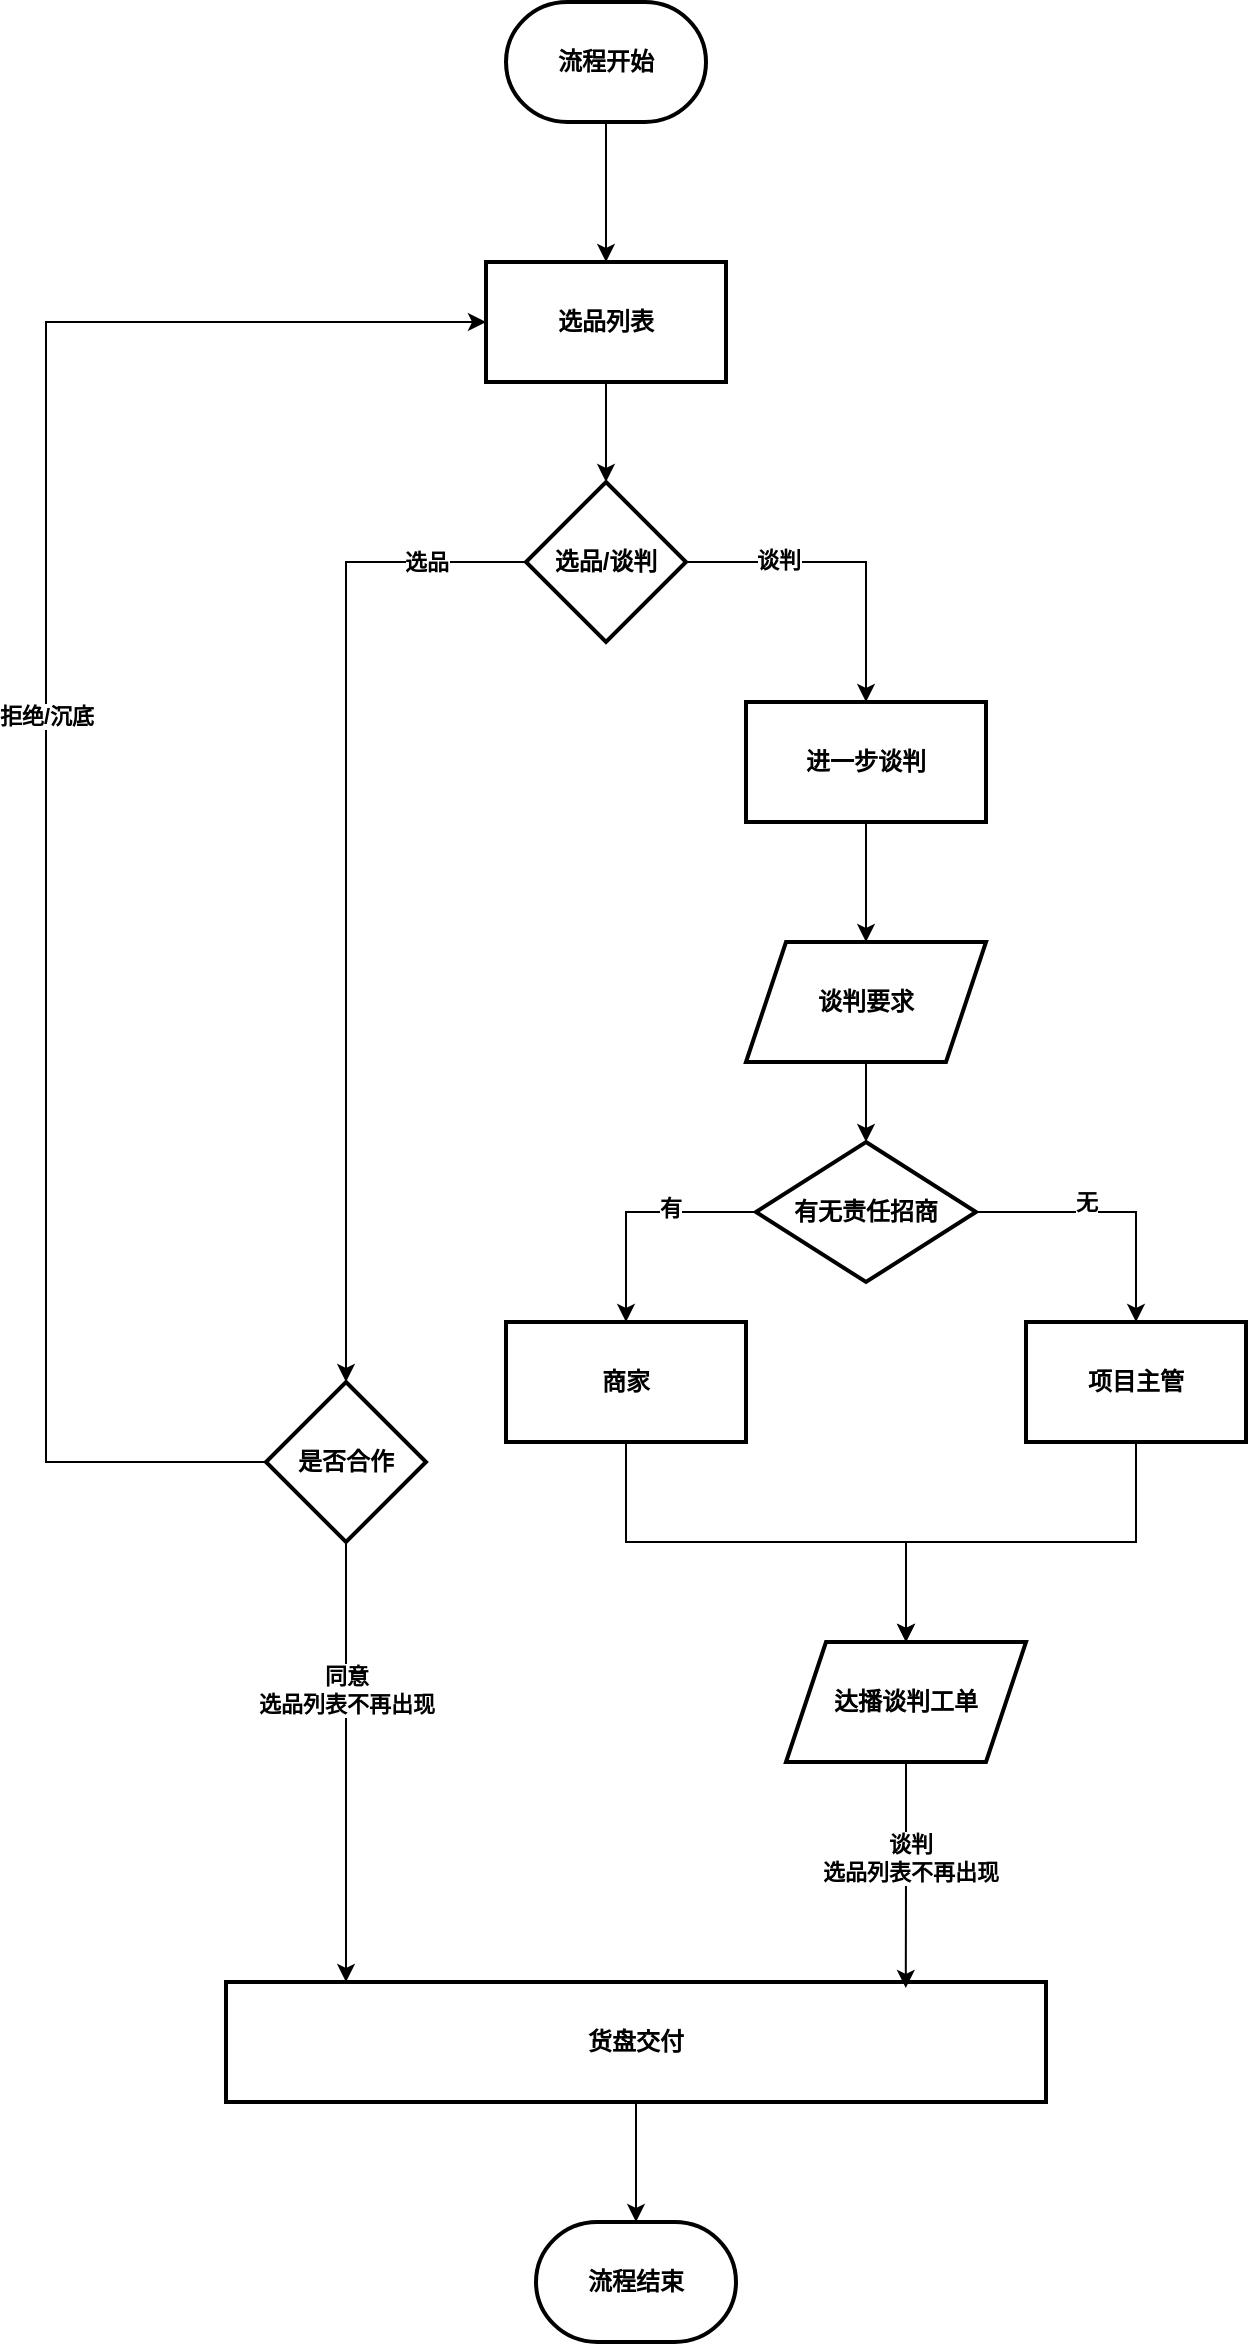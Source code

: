 <mxfile version="24.8.3">
  <diagram id="6a731a19-8d31-9384-78a2-239565b7b9f0" name="Page-1">
    <mxGraphModel dx="1461" dy="856" grid="1" gridSize="10" guides="1" tooltips="1" connect="1" arrows="1" fold="1" page="1" pageScale="1" pageWidth="1169" pageHeight="827" background="none" math="0" shadow="0">
      <root>
        <mxCell id="0" />
        <mxCell id="1" parent="0" />
        <mxCell id="iABk7eFlt_HiPnqLGj1Q-3" style="edgeStyle=orthogonalEdgeStyle;rounded=0;orthogonalLoop=1;jettySize=auto;html=1;" edge="1" parent="1" source="knzg4UQVhOJGmWxCUilU-73" target="knzg4UQVhOJGmWxCUilU-82">
          <mxGeometry relative="1" as="geometry" />
        </mxCell>
        <mxCell id="knzg4UQVhOJGmWxCUilU-73" value="&lt;span&gt;流程开始&lt;/span&gt;" style="strokeWidth=2;html=1;shape=mxgraph.flowchart.terminator;whiteSpace=wrap;fontStyle=1" parent="1" vertex="1">
          <mxGeometry x="410" y="40" width="100" height="60" as="geometry" />
        </mxCell>
        <mxCell id="knzg4UQVhOJGmWxCUilU-83" value="" style="edgeStyle=orthogonalEdgeStyle;rounded=0;orthogonalLoop=1;jettySize=auto;html=1;fontStyle=1;entryX=0.5;entryY=0;entryDx=0;entryDy=0;" parent="1" source="knzg4UQVhOJGmWxCUilU-77" target="knzg4UQVhOJGmWxCUilU-88" edge="1">
          <mxGeometry relative="1" as="geometry">
            <mxPoint x="330" y="320" as="targetPoint" />
          </mxGeometry>
        </mxCell>
        <mxCell id="knzg4UQVhOJGmWxCUilU-84" value="&lt;span&gt;选品&lt;/span&gt;" style="edgeLabel;html=1;align=center;verticalAlign=middle;resizable=0;points=[];fontStyle=1" parent="knzg4UQVhOJGmWxCUilU-83" vertex="1" connectable="0">
          <mxGeometry x="-0.312" y="4" relative="1" as="geometry">
            <mxPoint x="36" y="-82" as="offset" />
          </mxGeometry>
        </mxCell>
        <mxCell id="knzg4UQVhOJGmWxCUilU-86" value="" style="edgeStyle=orthogonalEdgeStyle;rounded=0;orthogonalLoop=1;jettySize=auto;html=1;fontStyle=1" parent="1" source="knzg4UQVhOJGmWxCUilU-77" target="knzg4UQVhOJGmWxCUilU-85" edge="1">
          <mxGeometry relative="1" as="geometry" />
        </mxCell>
        <mxCell id="knzg4UQVhOJGmWxCUilU-87" value="&lt;span&gt;谈判&lt;/span&gt;" style="edgeLabel;html=1;align=center;verticalAlign=middle;resizable=0;points=[];fontStyle=1" parent="knzg4UQVhOJGmWxCUilU-86" vertex="1" connectable="0">
          <mxGeometry x="-0.425" y="1" relative="1" as="geometry">
            <mxPoint as="offset" />
          </mxGeometry>
        </mxCell>
        <mxCell id="knzg4UQVhOJGmWxCUilU-77" value="选品/谈判" style="rhombus;whiteSpace=wrap;html=1;strokeWidth=2;fontStyle=1" parent="1" vertex="1">
          <mxGeometry x="420" y="280" width="80" height="80" as="geometry" />
        </mxCell>
        <mxCell id="iABk7eFlt_HiPnqLGj1Q-4" style="edgeStyle=orthogonalEdgeStyle;rounded=0;orthogonalLoop=1;jettySize=auto;html=1;entryX=0.5;entryY=0;entryDx=0;entryDy=0;" edge="1" parent="1" source="knzg4UQVhOJGmWxCUilU-82" target="knzg4UQVhOJGmWxCUilU-77">
          <mxGeometry relative="1" as="geometry" />
        </mxCell>
        <mxCell id="knzg4UQVhOJGmWxCUilU-82" value="选品列表" style="whiteSpace=wrap;html=1;strokeWidth=2;fontStyle=1" parent="1" vertex="1">
          <mxGeometry x="400" y="170" width="120" height="60" as="geometry" />
        </mxCell>
        <mxCell id="iABk7eFlt_HiPnqLGj1Q-5" style="edgeStyle=orthogonalEdgeStyle;rounded=0;orthogonalLoop=1;jettySize=auto;html=1;entryX=0.5;entryY=0;entryDx=0;entryDy=0;" edge="1" parent="1" source="knzg4UQVhOJGmWxCUilU-85" target="knzg4UQVhOJGmWxCUilU-96">
          <mxGeometry relative="1" as="geometry" />
        </mxCell>
        <mxCell id="knzg4UQVhOJGmWxCUilU-85" value="进一步谈判" style="whiteSpace=wrap;html=1;strokeWidth=2;fontStyle=1" parent="1" vertex="1">
          <mxGeometry x="530" y="390" width="120" height="60" as="geometry" />
        </mxCell>
        <mxCell id="knzg4UQVhOJGmWxCUilU-92" value="" style="edgeStyle=orthogonalEdgeStyle;rounded=0;orthogonalLoop=1;jettySize=auto;html=1;fontStyle=1" parent="1" source="knzg4UQVhOJGmWxCUilU-88" target="knzg4UQVhOJGmWxCUilU-91" edge="1">
          <mxGeometry relative="1" as="geometry">
            <Array as="points">
              <mxPoint x="330" y="890" />
              <mxPoint x="330" y="890" />
            </Array>
          </mxGeometry>
        </mxCell>
        <mxCell id="knzg4UQVhOJGmWxCUilU-93" value="&lt;span&gt;同意&lt;/span&gt;&lt;div&gt;&lt;span&gt;选品列表不再出现&lt;/span&gt;&lt;/div&gt;" style="edgeLabel;html=1;align=center;verticalAlign=middle;resizable=0;points=[];fontStyle=1" parent="knzg4UQVhOJGmWxCUilU-92" vertex="1" connectable="0">
          <mxGeometry x="-0.333" relative="1" as="geometry">
            <mxPoint as="offset" />
          </mxGeometry>
        </mxCell>
        <mxCell id="knzg4UQVhOJGmWxCUilU-94" style="edgeStyle=orthogonalEdgeStyle;rounded=0;orthogonalLoop=1;jettySize=auto;html=1;entryX=0;entryY=0.5;entryDx=0;entryDy=0;exitX=0;exitY=0.5;exitDx=0;exitDy=0;fontStyle=1" parent="1" source="knzg4UQVhOJGmWxCUilU-88" target="knzg4UQVhOJGmWxCUilU-82" edge="1">
          <mxGeometry relative="1" as="geometry">
            <mxPoint x="289.998" y="809.998" as="sourcePoint" />
            <mxPoint x="229.95" y="389.95" as="targetPoint" />
            <Array as="points">
              <mxPoint x="180" y="770" />
              <mxPoint x="180" y="200" />
            </Array>
          </mxGeometry>
        </mxCell>
        <mxCell id="knzg4UQVhOJGmWxCUilU-95" value="&lt;span&gt;拒绝/沉底&lt;/span&gt;" style="edgeLabel;html=1;align=center;verticalAlign=middle;resizable=0;points=[];fontStyle=1" parent="knzg4UQVhOJGmWxCUilU-94" vertex="1" connectable="0">
          <mxGeometry x="0.046" y="5" relative="1" as="geometry">
            <mxPoint x="5" y="-13" as="offset" />
          </mxGeometry>
        </mxCell>
        <mxCell id="knzg4UQVhOJGmWxCUilU-88" value="是否合作" style="rhombus;whiteSpace=wrap;html=1;strokeWidth=2;fontStyle=1" parent="1" vertex="1">
          <mxGeometry x="290" y="730" width="80" height="80" as="geometry" />
        </mxCell>
        <mxCell id="knzg4UQVhOJGmWxCUilU-91" value="货盘交付" style="whiteSpace=wrap;html=1;strokeWidth=2;fontStyle=1" parent="1" vertex="1">
          <mxGeometry x="270" y="1030" width="410" height="60" as="geometry" />
        </mxCell>
        <mxCell id="knzg4UQVhOJGmWxCUilU-101" value="" style="edgeStyle=orthogonalEdgeStyle;rounded=0;orthogonalLoop=1;jettySize=auto;html=1;fontStyle=1" parent="1" source="knzg4UQVhOJGmWxCUilU-96" target="knzg4UQVhOJGmWxCUilU-100" edge="1">
          <mxGeometry relative="1" as="geometry" />
        </mxCell>
        <mxCell id="knzg4UQVhOJGmWxCUilU-96" value="谈判要求" style="shape=parallelogram;perimeter=parallelogramPerimeter;whiteSpace=wrap;html=1;fixedSize=1;strokeWidth=2;fontStyle=1" parent="1" vertex="1">
          <mxGeometry x="530" y="510" width="120" height="60" as="geometry" />
        </mxCell>
        <mxCell id="knzg4UQVhOJGmWxCUilU-105" value="" style="edgeStyle=orthogonalEdgeStyle;rounded=0;orthogonalLoop=1;jettySize=auto;html=1;fontStyle=1" parent="1" source="knzg4UQVhOJGmWxCUilU-100" target="knzg4UQVhOJGmWxCUilU-104" edge="1">
          <mxGeometry relative="1" as="geometry" />
        </mxCell>
        <mxCell id="knzg4UQVhOJGmWxCUilU-106" value="&lt;span&gt;有&lt;/span&gt;" style="edgeLabel;html=1;align=center;verticalAlign=middle;resizable=0;points=[];fontStyle=1" parent="knzg4UQVhOJGmWxCUilU-105" vertex="1" connectable="0">
          <mxGeometry x="-0.271" y="-2" relative="1" as="geometry">
            <mxPoint as="offset" />
          </mxGeometry>
        </mxCell>
        <mxCell id="knzg4UQVhOJGmWxCUilU-113" style="edgeStyle=orthogonalEdgeStyle;rounded=0;orthogonalLoop=1;jettySize=auto;html=1;fontStyle=1" parent="1" source="knzg4UQVhOJGmWxCUilU-100" target="knzg4UQVhOJGmWxCUilU-102" edge="1">
          <mxGeometry relative="1" as="geometry" />
        </mxCell>
        <mxCell id="knzg4UQVhOJGmWxCUilU-115" value="&lt;span&gt;无&lt;/span&gt;" style="edgeLabel;html=1;align=center;verticalAlign=middle;resizable=0;points=[];fontStyle=1" parent="knzg4UQVhOJGmWxCUilU-113" vertex="1" connectable="0">
          <mxGeometry x="-0.319" y="-2" relative="1" as="geometry">
            <mxPoint x="9" y="-7" as="offset" />
          </mxGeometry>
        </mxCell>
        <mxCell id="knzg4UQVhOJGmWxCUilU-100" value="有无责任招商" style="rhombus;whiteSpace=wrap;html=1;strokeWidth=2;fontStyle=1" parent="1" vertex="1">
          <mxGeometry x="535" y="610" width="110" height="70" as="geometry" />
        </mxCell>
        <mxCell id="knzg4UQVhOJGmWxCUilU-114" style="edgeStyle=orthogonalEdgeStyle;rounded=0;orthogonalLoop=1;jettySize=auto;html=1;entryX=0.5;entryY=0;entryDx=0;entryDy=0;fontStyle=1" parent="1" source="knzg4UQVhOJGmWxCUilU-102" target="knzg4UQVhOJGmWxCUilU-108" edge="1">
          <mxGeometry relative="1" as="geometry" />
        </mxCell>
        <mxCell id="knzg4UQVhOJGmWxCUilU-102" value="项目主管" style="whiteSpace=wrap;html=1;strokeWidth=2;fontStyle=1" parent="1" vertex="1">
          <mxGeometry x="670" y="700" width="110" height="60" as="geometry" />
        </mxCell>
        <mxCell id="knzg4UQVhOJGmWxCUilU-109" value="" style="edgeStyle=orthogonalEdgeStyle;rounded=0;orthogonalLoop=1;jettySize=auto;html=1;exitX=0.5;exitY=1;exitDx=0;exitDy=0;fontStyle=1" parent="1" source="knzg4UQVhOJGmWxCUilU-104" target="knzg4UQVhOJGmWxCUilU-108" edge="1">
          <mxGeometry relative="1" as="geometry" />
        </mxCell>
        <mxCell id="knzg4UQVhOJGmWxCUilU-104" value="商家" style="whiteSpace=wrap;html=1;strokeWidth=2;fontStyle=1" parent="1" vertex="1">
          <mxGeometry x="410" y="700" width="120" height="60" as="geometry" />
        </mxCell>
        <mxCell id="knzg4UQVhOJGmWxCUilU-108" value="达播谈判工单" style="shape=parallelogram;perimeter=parallelogramPerimeter;whiteSpace=wrap;html=1;fixedSize=1;strokeWidth=2;fontStyle=1" parent="1" vertex="1">
          <mxGeometry x="550" y="860" width="120" height="60" as="geometry" />
        </mxCell>
        <mxCell id="knzg4UQVhOJGmWxCUilU-116" style="edgeStyle=orthogonalEdgeStyle;rounded=0;orthogonalLoop=1;jettySize=auto;html=1;entryX=0.829;entryY=0.05;entryDx=0;entryDy=0;entryPerimeter=0;fontStyle=1" parent="1" source="knzg4UQVhOJGmWxCUilU-108" target="knzg4UQVhOJGmWxCUilU-91" edge="1">
          <mxGeometry relative="1" as="geometry" />
        </mxCell>
        <mxCell id="knzg4UQVhOJGmWxCUilU-117" value="&lt;span&gt;谈判&lt;/span&gt;&lt;div&gt;&lt;span&gt;选品列表不再出现&lt;/span&gt;&lt;/div&gt;" style="edgeLabel;html=1;align=center;verticalAlign=middle;resizable=0;points=[];fontStyle=1" parent="knzg4UQVhOJGmWxCUilU-116" vertex="1" connectable="0">
          <mxGeometry x="-0.145" y="2" relative="1" as="geometry">
            <mxPoint y="-1" as="offset" />
          </mxGeometry>
        </mxCell>
        <mxCell id="knzg4UQVhOJGmWxCUilU-118" value="&lt;span&gt;流程结束&lt;/span&gt;" style="strokeWidth=2;html=1;shape=mxgraph.flowchart.terminator;whiteSpace=wrap;fontStyle=1" parent="1" vertex="1">
          <mxGeometry x="425" y="1150" width="100" height="60" as="geometry" />
        </mxCell>
        <mxCell id="knzg4UQVhOJGmWxCUilU-119" style="edgeStyle=orthogonalEdgeStyle;rounded=0;orthogonalLoop=1;jettySize=auto;html=1;entryX=0.5;entryY=0;entryDx=0;entryDy=0;entryPerimeter=0;fontStyle=1" parent="1" source="knzg4UQVhOJGmWxCUilU-91" target="knzg4UQVhOJGmWxCUilU-118" edge="1">
          <mxGeometry relative="1" as="geometry" />
        </mxCell>
      </root>
    </mxGraphModel>
  </diagram>
</mxfile>
